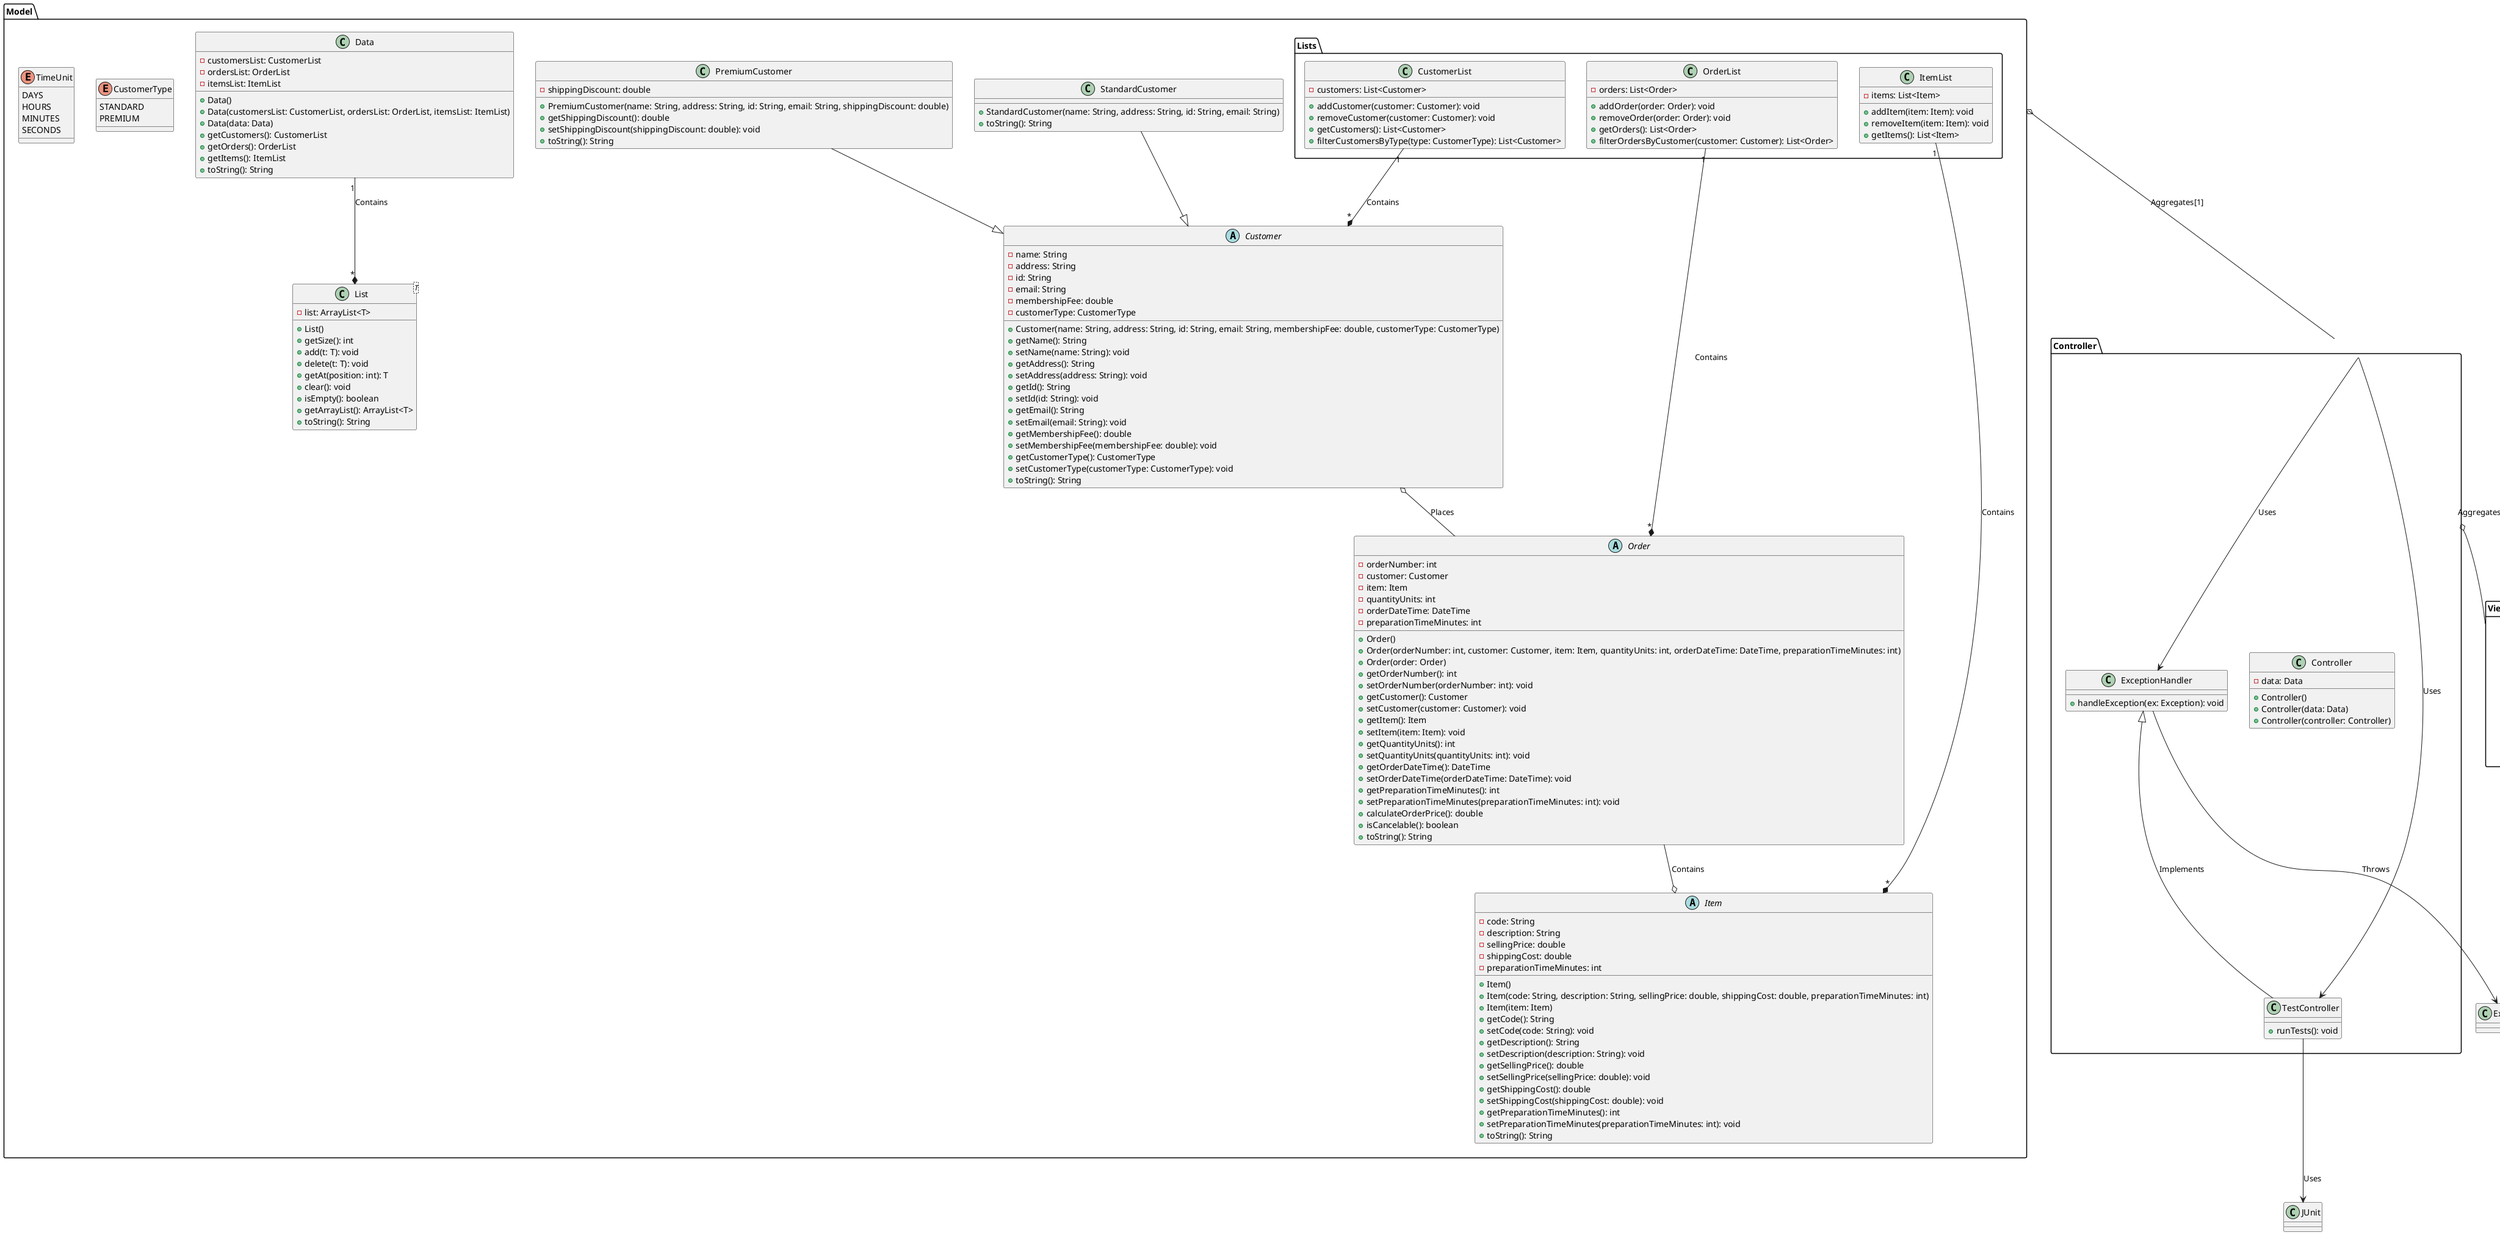 @startuml
'https://plantuml.com/class-diagram

package "View" {
    class OnlineStore {
       {static} +main(args: String[]): void
    }
    class ManageOS {
        - controller: Controller
        + ManageOS()
        + ManageOS(controller: Controller)
        + ManageOS(manageOS: ManageOS)
        + run(): void
        +manageCustomers(): void
        +manageItems(): void
        +manageOrders(): void
    }
}

package "Controller" {
    class Controller {
        -data: Data
        +Controller()
        +Controller(data: Data)
        +Controller(controller: Controller)
    }

    class ExceptionHandler {
        +handleException(ex: Exception): void
    }

    class TestController {
        +runTests(): void
    }
}

package "Model" {
    class Data {
        -customersList: CustomerList
        -ordersList: OrderList
        -itemsList: ItemList
        +Data()
        +Data(customersList: CustomerList, ordersList: OrderList, itemsList: ItemList)
        +Data(data: Data)
        +getCustomers(): CustomerList
        +getOrders(): OrderList
        +getItems(): ItemList
        +toString(): String
    }

    package "Lists" {
        class CustomerList {
            -customers: List<Customer>
            +addCustomer(customer: Customer): void
            +removeCustomer(customer: Customer): void
            +getCustomers(): List<Customer>
            +filterCustomersByType(type: CustomerType): List<Customer>
        }

        class OrderList {
            -orders: List<Order>
            +addOrder(order: Order): void
            +removeOrder(order: Order): void
            +getOrders(): List<Order>
            +filterOrdersByCustomer(customer: Customer): List<Order>
        }

        class ItemList {
            -items: List<Item>
            +addItem(item: Item): void
            +removeItem(item: Item): void
            +getItems(): List<Item>
        }
    }

    abstract class Customer {
        -name: String
        -address: String
        -id: String
        -email: String
        -membershipFee: double
        -customerType: CustomerType
        +Customer(name: String, address: String, id: String, email: String, membershipFee: double, customerType: CustomerType)
        +getName(): String
        +setName(name: String): void
        +getAddress(): String
        +setAddress(address: String): void
        +getId(): String
        +setId(id: String): void
        +getEmail(): String
        +setEmail(email: String): void
        +getMembershipFee(): double
        +setMembershipFee(membershipFee: double): void
        +getCustomerType(): CustomerType
        +setCustomerType(customerType: CustomerType): void
        +toString(): String
    }

    class StandardCustomer {
        +StandardCustomer(name: String, address: String, id: String, email: String)
        +toString(): String
    }

    class PremiumCustomer {
        -shippingDiscount: double
        +PremiumCustomer(name: String, address: String, id: String, email: String, shippingDiscount: double)
        +getShippingDiscount(): double
        +setShippingDiscount(shippingDiscount: double): void
        +toString(): String
    }

    abstract class Item {
        -code: String
        -description: String
        -sellingPrice: double
        -shippingCost: double
        -preparationTimeMinutes: int
        +Item()
        +Item(code: String, description: String, sellingPrice: double, shippingCost: double, preparationTimeMinutes: int)
        +Item(item: Item)
        +getCode(): String
        +setCode(code: String): void
        +getDescription(): String
        +setDescription(description: String): void
        +getSellingPrice(): double
        +setSellingPrice(sellingPrice: double): void
        +getShippingCost(): double
        +setShippingCost(shippingCost: double): void
        +getPreparationTimeMinutes(): int
        +setPreparationTimeMinutes(preparationTimeMinutes: int): void
        +toString(): String
    }

    abstract class Order {
        -orderNumber: int
        -customer: Customer
        -item: Item
        -quantityUnits: int
        -orderDateTime: DateTime
        -preparationTimeMinutes: int
        +Order()
        +Order(orderNumber: int, customer: Customer, item: Item, quantityUnits: int, orderDateTime: DateTime, preparationTimeMinutes: int)
        +Order(order: Order)
        +getOrderNumber(): int
        +setOrderNumber(orderNumber: int): void
        +getCustomer(): Customer
        +setCustomer(customer: Customer): void
        +getItem(): Item
        +setItem(item: Item): void
        +getQuantityUnits(): int
        +setQuantityUnits(quantityUnits: int): void
        +getOrderDateTime(): DateTime
        +setOrderDateTime(orderDateTime: DateTime): void
        +getPreparationTimeMinutes(): int
        +setPreparationTimeMinutes(preparationTimeMinutes: int): void
        +calculateOrderPrice(): double
        +isCancelable(): boolean
        +toString(): String
    }

    enum CustomerType {
        STANDARD
        PREMIUM
    }

    enum TimeUnit {
        DAYS
        HOURS
        MINUTES
        SECONDS
    }

    class List<T> {
        -list: ArrayList<T>
        +List()
        +getSize(): int
        +add(t: T): void
        +delete(t: T): void
        +getAt(position: int): T
        +clear(): void
        +isEmpty(): boolean
        +getArrayList(): ArrayList<T>
        +toString(): String
    }

    Customer o-- Order : Places
    StandardCustomer --|> Customer
    PremiumCustomer --|> Customer
    Order --o Item : Contains
    Data "1" --* "*" List : Contains
    CustomerList "1" --* "*" Customer : Contains
    OrderList "1" --* "*" Order : Contains
    ItemList "1" --* "*" Item : Contains
}

Model::Data o-- Controller::Controller : Aggregates[1]
Controller::Controller o-- View::OnlineStore : Aggregates[1]
Controller::Controller -down-> ExceptionHandler : Uses
Controller::Controller -down-> TestController : Uses
ExceptionHandler <|-- TestController : Implements
ExceptionHandler -down-> Exception : Throws
TestController -down-> JUnit : Uses
@enduml
